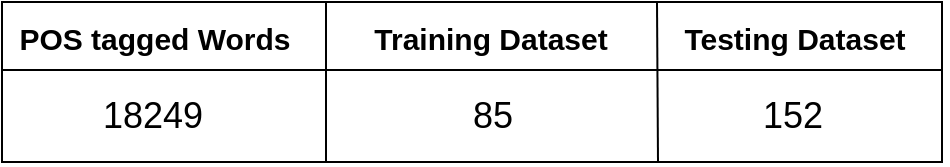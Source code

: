 <mxfile version="11.0.5" type="device"><diagram id="i9pfukamRgFQRFNIl5Fr" name="Page-1"><mxGraphModel dx="868" dy="484" grid="1" gridSize="10" guides="1" tooltips="1" connect="1" arrows="1" fold="1" page="1" pageScale="1" pageWidth="827" pageHeight="1169" math="0" shadow="0"><root><mxCell id="0"/><mxCell id="1" parent="0"/><mxCell id="_tr_nwysTUJmfQ7QgdRu-1" value="" style="shape=internalStorage;whiteSpace=wrap;html=1;backgroundOutline=1;dx=162;dy=34;" vertex="1" parent="1"><mxGeometry x="210" y="110" width="470" height="80" as="geometry"/></mxCell><mxCell id="_tr_nwysTUJmfQ7QgdRu-2" value="" style="endArrow=none;html=1;entryX=0.75;entryY=0;entryDx=0;entryDy=0;" edge="1" parent="1"><mxGeometry width="50" height="50" relative="1" as="geometry"><mxPoint x="538" y="190" as="sourcePoint"/><mxPoint x="537.5" y="110" as="targetPoint"/></mxGeometry></mxCell><mxCell id="_tr_nwysTUJmfQ7QgdRu-3" value="&lt;b&gt;&lt;font style=&quot;font-size: 15px&quot;&gt;POS tagged Words&lt;/font&gt;&lt;/b&gt;" style="text;html=1;strokeColor=none;fillColor=none;align=center;verticalAlign=middle;whiteSpace=wrap;rounded=0;" vertex="1" parent="1"><mxGeometry x="210" y="118" width="153" height="20" as="geometry"/></mxCell><mxCell id="_tr_nwysTUJmfQ7QgdRu-4" value="&lt;b&gt;&lt;font style=&quot;font-size: 15px&quot;&gt;Training Dataset&lt;/font&gt;&lt;/b&gt;" style="text;html=1;strokeColor=none;fillColor=none;align=center;verticalAlign=middle;whiteSpace=wrap;rounded=0;" vertex="1" parent="1"><mxGeometry x="378" y="118" width="153" height="20" as="geometry"/></mxCell><mxCell id="_tr_nwysTUJmfQ7QgdRu-5" value="&lt;b&gt;&lt;font style=&quot;font-size: 15px&quot;&gt;Testing Dataset&lt;/font&gt;&lt;/b&gt;" style="text;html=1;strokeColor=none;fillColor=none;align=center;verticalAlign=middle;whiteSpace=wrap;rounded=0;" vertex="1" parent="1"><mxGeometry x="530" y="118" width="153" height="20" as="geometry"/></mxCell><mxCell id="_tr_nwysTUJmfQ7QgdRu-6" value="&lt;span style=&quot;font-weight: normal; font-size: 18px;&quot;&gt;&lt;font style=&quot;font-size: 18px;&quot;&gt;18249&lt;/font&gt;&lt;/span&gt;" style="text;html=1;strokeColor=none;fillColor=none;align=center;verticalAlign=middle;whiteSpace=wrap;rounded=0;fontStyle=1;fontSize=18;" vertex="1" parent="1"><mxGeometry x="209" y="157" width="153" height="20" as="geometry"/></mxCell><mxCell id="_tr_nwysTUJmfQ7QgdRu-7" value="&lt;span style=&quot;font-weight: normal; font-size: 18px;&quot;&gt;&lt;font style=&quot;font-size: 18px;&quot;&gt;85&lt;/font&gt;&lt;/span&gt;" style="text;html=1;strokeColor=none;fillColor=none;align=center;verticalAlign=middle;whiteSpace=wrap;rounded=0;fontStyle=1;fontSize=18;" vertex="1" parent="1"><mxGeometry x="379" y="157" width="153" height="20" as="geometry"/></mxCell><mxCell id="_tr_nwysTUJmfQ7QgdRu-8" value="&lt;span style=&quot;font-weight: normal; font-size: 18px;&quot;&gt;&lt;font style=&quot;font-size: 18px;&quot;&gt;152&lt;/font&gt;&lt;/span&gt;" style="text;html=1;strokeColor=none;fillColor=none;align=center;verticalAlign=middle;whiteSpace=wrap;rounded=0;fontStyle=1;fontSize=18;" vertex="1" parent="1"><mxGeometry x="529" y="157" width="153" height="20" as="geometry"/></mxCell></root></mxGraphModel></diagram></mxfile>